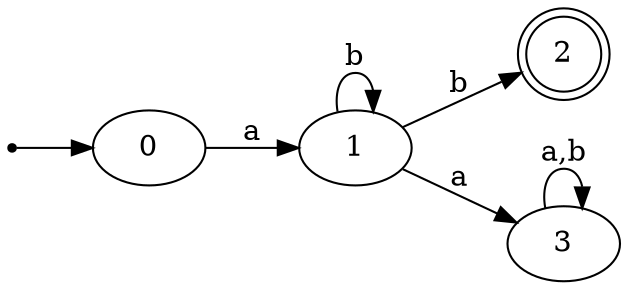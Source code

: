 digraph{

rankdir=LR;
inic[shape=point];

inic->0;

0->1 [label="a"];
1->2 [label="b"];
1->1 [label="b"];
1->3 [label="a"];
3->3 [label="a,b"];

2[shape=doublecircle];
}
